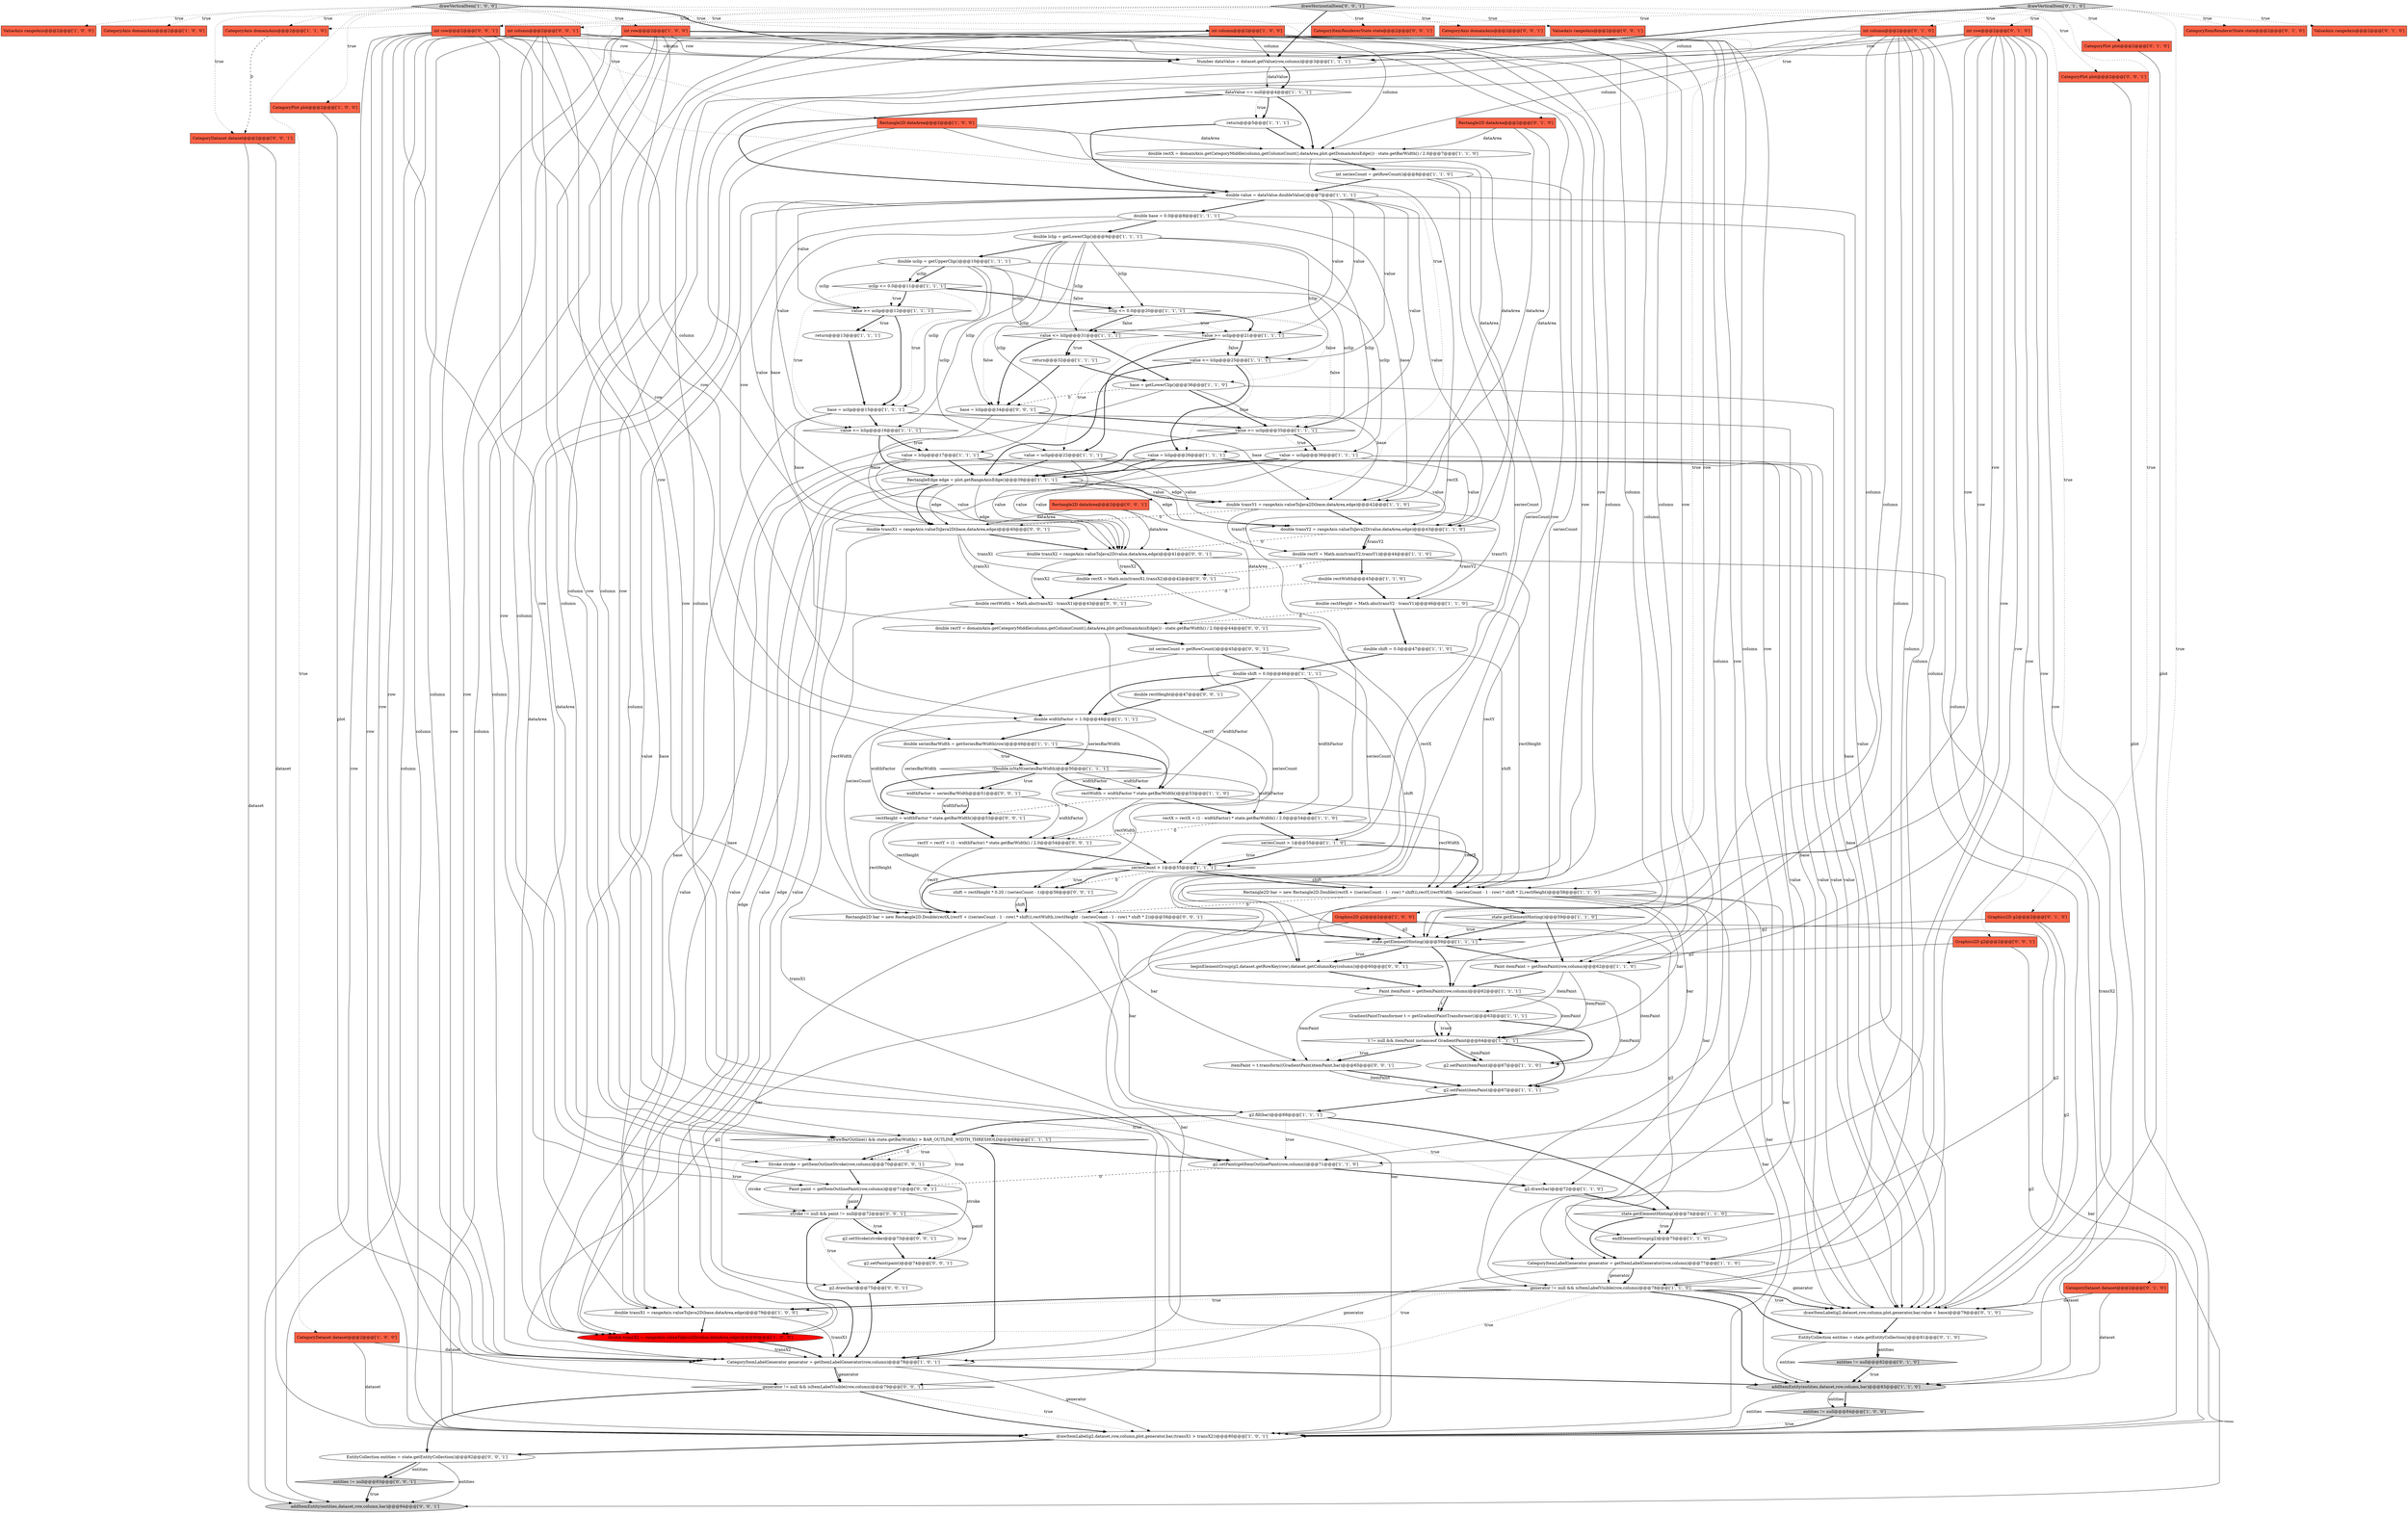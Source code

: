 digraph {
55 [style = filled, label = "CategoryAxis domainAxis@@@2@@@['1', '0', '0']", fillcolor = tomato, shape = box image = "AAA0AAABBB1BBB"];
51 [style = filled, label = "double rectHeight = Math.abs(transY2 - transY1)@@@46@@@['1', '1', '0']", fillcolor = white, shape = ellipse image = "AAA0AAABBB1BBB"];
29 [style = filled, label = "return@@@32@@@['1', '1', '1']", fillcolor = white, shape = ellipse image = "AAA0AAABBB1BBB"];
102 [style = filled, label = "rectHeight = widthFactor * state.getBarWidth()@@@53@@@['0', '0', '1']", fillcolor = white, shape = ellipse image = "AAA0AAABBB3BBB"];
70 [style = filled, label = "g2.draw(bar)@@@72@@@['1', '1', '0']", fillcolor = white, shape = ellipse image = "AAA0AAABBB1BBB"];
75 [style = filled, label = "CategoryPlot plot@@@2@@@['0', '1', '0']", fillcolor = tomato, shape = box image = "AAA0AAABBB2BBB"];
92 [style = filled, label = "entities != null@@@83@@@['0', '0', '1']", fillcolor = lightgray, shape = diamond image = "AAA0AAABBB3BBB"];
28 [style = filled, label = "endElementGroup(g2)@@@75@@@['1', '1', '0']", fillcolor = white, shape = ellipse image = "AAA0AAABBB1BBB"];
7 [style = filled, label = "g2.setPaint(itemPaint)@@@67@@@['1', '1', '0']", fillcolor = white, shape = ellipse image = "AAA0AAABBB1BBB"];
83 [style = filled, label = "EntityCollection entities = state.getEntityCollection()@@@81@@@['0', '1', '0']", fillcolor = white, shape = ellipse image = "AAA0AAABBB2BBB"];
57 [style = filled, label = "return@@@13@@@['1', '1', '1']", fillcolor = white, shape = ellipse image = "AAA0AAABBB1BBB"];
18 [style = filled, label = "base = getLowerClip()@@@36@@@['1', '1', '0']", fillcolor = white, shape = ellipse image = "AAA0AAABBB1BBB"];
0 [style = filled, label = "drawItemLabel(g2,dataset,row,column,plot,generator,bar,(transX1 > transX2))@@@80@@@['1', '0', '1']", fillcolor = white, shape = ellipse image = "AAA0AAABBB1BBB"];
117 [style = filled, label = "CategoryPlot plot@@@2@@@['0', '0', '1']", fillcolor = tomato, shape = box image = "AAA0AAABBB3BBB"];
119 [style = filled, label = "double rectWidth = Math.abs(transX2 - transX1)@@@43@@@['0', '0', '1']", fillcolor = white, shape = ellipse image = "AAA0AAABBB3BBB"];
27 [style = filled, label = "Number dataValue = dataset.getValue(row,column)@@@3@@@['1', '1', '1']", fillcolor = white, shape = ellipse image = "AAA0AAABBB1BBB"];
77 [style = filled, label = "entities != null@@@82@@@['0', '1', '0']", fillcolor = lightgray, shape = diamond image = "AAA0AAABBB2BBB"];
90 [style = filled, label = "drawHorizontalItem['0', '0', '1']", fillcolor = lightgray, shape = diamond image = "AAA0AAABBB3BBB"];
31 [style = filled, label = "addItemEntity(entities,dataset,row,column,bar)@@@83@@@['1', '1', '0']", fillcolor = lightgray, shape = ellipse image = "AAA0AAABBB1BBB"];
105 [style = filled, label = "CategoryItemRendererState state@@@2@@@['0', '0', '1']", fillcolor = tomato, shape = box image = "AAA0AAABBB3BBB"];
26 [style = filled, label = "g2.setPaint(itemPaint)@@@67@@@['1', '1', '1']", fillcolor = white, shape = ellipse image = "AAA0AAABBB1BBB"];
38 [style = filled, label = "dataValue == null@@@4@@@['1', '1', '1']", fillcolor = white, shape = diamond image = "AAA0AAABBB1BBB"];
14 [style = filled, label = "value >= uclip@@@12@@@['1', '1', '1']", fillcolor = white, shape = diamond image = "AAA0AAABBB1BBB"];
52 [style = filled, label = "int seriesCount = getRowCount()@@@8@@@['1', '1', '0']", fillcolor = white, shape = ellipse image = "AAA0AAABBB1BBB"];
43 [style = filled, label = "g2.fill(bar)@@@68@@@['1', '1', '1']", fillcolor = white, shape = ellipse image = "AAA0AAABBB1BBB"];
100 [style = filled, label = "double rectY = domainAxis.getCategoryMiddle(column,getColumnCount(),dataArea,plot.getDomainAxisEdge()) - state.getBarWidth() / 2.0@@@44@@@['0', '0', '1']", fillcolor = white, shape = ellipse image = "AAA0AAABBB3BBB"];
5 [style = filled, label = "state.getElementHinting()@@@74@@@['1', '1', '0']", fillcolor = white, shape = diamond image = "AAA0AAABBB1BBB"];
81 [style = filled, label = "Graphics2D g2@@@2@@@['0', '1', '0']", fillcolor = tomato, shape = box image = "AAA0AAABBB2BBB"];
20 [style = filled, label = "double transX1 = rangeAxis.valueToJava2D(base,dataArea,edge)@@@79@@@['1', '0', '0']", fillcolor = white, shape = ellipse image = "AAA0AAABBB1BBB"];
86 [style = filled, label = "generator != null && isItemLabelVisible(row,column)@@@79@@@['0', '0', '1']", fillcolor = white, shape = diamond image = "AAA0AAABBB3BBB"];
80 [style = filled, label = "int column@@@2@@@['0', '1', '0']", fillcolor = tomato, shape = box image = "AAA0AAABBB2BBB"];
35 [style = filled, label = "double rectX = domainAxis.getCategoryMiddle(column,getColumnCount(),dataArea,plot.getDomainAxisEdge()) - state.getBarWidth() / 2.0@@@7@@@['1', '1', '0']", fillcolor = white, shape = ellipse image = "AAA0AAABBB1BBB"];
41 [style = filled, label = "int row@@@2@@@['1', '0', '0']", fillcolor = tomato, shape = box image = "AAA0AAABBB1BBB"];
10 [style = filled, label = "double uclip = getUpperClip()@@@10@@@['1', '1', '1']", fillcolor = white, shape = ellipse image = "AAA0AAABBB1BBB"];
110 [style = filled, label = "g2.draw(bar)@@@75@@@['0', '0', '1']", fillcolor = white, shape = ellipse image = "AAA0AAABBB3BBB"];
107 [style = filled, label = "double transX2 = rangeAxis.valueToJava2D(value,dataArea,edge)@@@41@@@['0', '0', '1']", fillcolor = white, shape = ellipse image = "AAA0AAABBB3BBB"];
9 [style = filled, label = "RectangleEdge edge = plot.getRangeAxisEdge()@@@39@@@['1', '1', '1']", fillcolor = white, shape = ellipse image = "AAA0AAABBB1BBB"];
89 [style = filled, label = "g2.setStroke(stroke)@@@73@@@['0', '0', '1']", fillcolor = white, shape = ellipse image = "AAA0AAABBB3BBB"];
2 [style = filled, label = "double lclip = getLowerClip()@@@9@@@['1', '1', '1']", fillcolor = white, shape = ellipse image = "AAA0AAABBB1BBB"];
84 [style = filled, label = "Rectangle2D dataArea@@@2@@@['0', '1', '0']", fillcolor = tomato, shape = box image = "AAA0AAABBB2BBB"];
64 [style = filled, label = "CategoryPlot plot@@@2@@@['1', '0', '0']", fillcolor = tomato, shape = box image = "AAA0AAABBB1BBB"];
93 [style = filled, label = "Graphics2D g2@@@2@@@['0', '0', '1']", fillcolor = tomato, shape = box image = "AAA0AAABBB3BBB"];
82 [style = filled, label = "drawItemLabel(g2,dataset,row,column,plot,generator,bar,value < base)@@@79@@@['0', '1', '0']", fillcolor = white, shape = ellipse image = "AAA0AAABBB2BBB"];
61 [style = filled, label = "GradientPaintTransformer t = getGradientPaintTransformer()@@@63@@@['1', '1', '1']", fillcolor = white, shape = ellipse image = "AAA0AAABBB1BBB"];
98 [style = filled, label = "double rectHeight@@@47@@@['0', '0', '1']", fillcolor = white, shape = ellipse image = "AAA0AAABBB3BBB"];
54 [style = filled, label = "g2.setPaint(getItemOutlinePaint(row,column))@@@71@@@['1', '1', '0']", fillcolor = white, shape = ellipse image = "AAA0AAABBB1BBB"];
16 [style = filled, label = "double rectY = Math.min(transY2,transY1)@@@44@@@['1', '1', '0']", fillcolor = white, shape = ellipse image = "AAA0AAABBB1BBB"];
68 [style = filled, label = "drawVerticalItem['1', '0', '0']", fillcolor = lightgray, shape = diamond image = "AAA0AAABBB1BBB"];
59 [style = filled, label = "return@@@5@@@['1', '1', '1']", fillcolor = white, shape = ellipse image = "AAA0AAABBB1BBB"];
19 [style = filled, label = "double seriesBarWidth = getSeriesBarWidth(row)@@@49@@@['1', '1', '1']", fillcolor = white, shape = ellipse image = "AAA0AAABBB1BBB"];
101 [style = filled, label = "int seriesCount = getRowCount()@@@45@@@['0', '0', '1']", fillcolor = white, shape = ellipse image = "AAA0AAABBB3BBB"];
96 [style = filled, label = "shift = rectHeight * 0.20 / (seriesCount - 1)@@@56@@@['0', '0', '1']", fillcolor = white, shape = ellipse image = "AAA0AAABBB3BBB"];
79 [style = filled, label = "CategoryDataset dataset@@@2@@@['0', '1', '0']", fillcolor = tomato, shape = box image = "AAA0AAABBB2BBB"];
66 [style = filled, label = "value <= lclip@@@25@@@['1', '1', '1']", fillcolor = white, shape = diamond image = "AAA0AAABBB1BBB"];
32 [style = filled, label = "value = lclip@@@17@@@['1', '1', '1']", fillcolor = white, shape = ellipse image = "AAA0AAABBB1BBB"];
88 [style = filled, label = "int column@@@2@@@['0', '0', '1']", fillcolor = tomato, shape = box image = "AAA0AAABBB3BBB"];
48 [style = filled, label = "value = uclip@@@36@@@['1', '1', '1']", fillcolor = white, shape = ellipse image = "AAA0AAABBB1BBB"];
112 [style = filled, label = "base = lclip@@@34@@@['0', '0', '1']", fillcolor = white, shape = ellipse image = "AAA0AAABBB3BBB"];
15 [style = filled, label = "rectX = rectX + (1 - widthFactor) * state.getBarWidth() / 2.0@@@54@@@['1', '1', '0']", fillcolor = white, shape = ellipse image = "AAA0AAABBB1BBB"];
116 [style = filled, label = "addItemEntity(entities,dataset,row,column,bar)@@@84@@@['0', '0', '1']", fillcolor = lightgray, shape = ellipse image = "AAA0AAABBB3BBB"];
113 [style = filled, label = "CategoryAxis domainAxis@@@2@@@['0', '0', '1']", fillcolor = tomato, shape = box image = "AAA0AAABBB3BBB"];
58 [style = filled, label = "value >= uclip@@@21@@@['1', '1', '1']", fillcolor = white, shape = diamond image = "AAA0AAABBB1BBB"];
17 [style = filled, label = "t != null && itemPaint instanceof GradientPaint@@@64@@@['1', '1', '1']", fillcolor = white, shape = diamond image = "AAA0AAABBB1BBB"];
97 [style = filled, label = "int row@@@2@@@['0', '0', '1']", fillcolor = tomato, shape = box image = "AAA0AAABBB3BBB"];
106 [style = filled, label = "Paint paint = getItemOutlinePaint(row,column)@@@71@@@['0', '0', '1']", fillcolor = white, shape = ellipse image = "AAA0AAABBB3BBB"];
30 [style = filled, label = "int column@@@2@@@['1', '0', '0']", fillcolor = tomato, shape = box image = "AAA0AAABBB1BBB"];
118 [style = filled, label = "CategoryDataset dataset@@@2@@@['0', '0', '1']", fillcolor = tomato, shape = box image = "AAA0AAABBB3BBB"];
69 [style = filled, label = "CategoryAxis domainAxis@@@2@@@['1', '1', '0']", fillcolor = tomato, shape = box image = "AAA0AAABBB1BBB"];
24 [style = filled, label = "uclip <= 0.0@@@11@@@['1', '1', '1']", fillcolor = white, shape = diamond image = "AAA0AAABBB1BBB"];
103 [style = filled, label = "ValueAxis rangeAxis@@@2@@@['0', '0', '1']", fillcolor = tomato, shape = box image = "AAA0AAABBB3BBB"];
11 [style = filled, label = "seriesCount > 1@@@55@@@['1', '1', '0']", fillcolor = white, shape = diamond image = "AAA0AAABBB1BBB"];
34 [style = filled, label = "value = uclip@@@22@@@['1', '1', '1']", fillcolor = white, shape = ellipse image = "AAA0AAABBB1BBB"];
6 [style = filled, label = "!Double.isNaN(seriesBarWidth)@@@50@@@['1', '1', '1']", fillcolor = white, shape = diamond image = "AAA0AAABBB1BBB"];
37 [style = filled, label = "double widthFactor = 1.0@@@48@@@['1', '1', '1']", fillcolor = white, shape = ellipse image = "AAA0AAABBB1BBB"];
109 [style = filled, label = "beginElementGroup(g2,dataset.getRowKey(row),dataset.getColumnKey(column))@@@60@@@['0', '0', '1']", fillcolor = white, shape = ellipse image = "AAA0AAABBB3BBB"];
22 [style = filled, label = "double transY1 = rangeAxis.valueToJava2D(base,dataArea,edge)@@@42@@@['1', '1', '0']", fillcolor = white, shape = ellipse image = "AAA0AAABBB1BBB"];
45 [style = filled, label = "isDrawBarOutline() && state.getBarWidth() > BAR_OUTLINE_WIDTH_THRESHOLD@@@69@@@['1', '1', '1']", fillcolor = white, shape = diamond image = "AAA0AAABBB1BBB"];
85 [style = filled, label = "EntityCollection entities = state.getEntityCollection()@@@82@@@['0', '0', '1']", fillcolor = white, shape = ellipse image = "AAA0AAABBB3BBB"];
74 [style = filled, label = "int row@@@2@@@['0', '1', '0']", fillcolor = tomato, shape = box image = "AAA0AAABBB2BBB"];
111 [style = filled, label = "g2.setPaint(paint)@@@74@@@['0', '0', '1']", fillcolor = white, shape = ellipse image = "AAA0AAABBB3BBB"];
50 [style = filled, label = "lclip <= 0.0@@@20@@@['1', '1', '1']", fillcolor = white, shape = diamond image = "AAA0AAABBB1BBB"];
8 [style = filled, label = "double rectWidth@@@45@@@['1', '1', '0']", fillcolor = white, shape = ellipse image = "AAA0AAABBB1BBB"];
40 [style = filled, label = "rectWidth = widthFactor * state.getBarWidth()@@@53@@@['1', '1', '0']", fillcolor = white, shape = ellipse image = "AAA0AAABBB1BBB"];
53 [style = filled, label = "Paint itemPaint = getItemPaint(row,column)@@@62@@@['1', '1', '0']", fillcolor = white, shape = ellipse image = "AAA0AAABBB1BBB"];
114 [style = filled, label = "Stroke stroke = getItemOutlineStroke(row,column)@@@70@@@['0', '0', '1']", fillcolor = white, shape = ellipse image = "AAA0AAABBB3BBB"];
12 [style = filled, label = "state.getElementHinting()@@@59@@@['1', '1', '0']", fillcolor = white, shape = diamond image = "AAA0AAABBB1BBB"];
13 [style = filled, label = "Rectangle2D dataArea@@@2@@@['1', '0', '0']", fillcolor = tomato, shape = box image = "AAA0AAABBB1BBB"];
39 [style = filled, label = "seriesCount > 1@@@55@@@['1', '1', '1']", fillcolor = white, shape = diamond image = "AAA0AAABBB1BBB"];
23 [style = filled, label = "double value = dataValue.doubleValue()@@@7@@@['1', '1', '1']", fillcolor = white, shape = ellipse image = "AAA0AAABBB1BBB"];
65 [style = filled, label = "CategoryItemLabelGenerator generator = getItemLabelGenerator(row,column)@@@77@@@['1', '1', '0']", fillcolor = white, shape = ellipse image = "AAA0AAABBB1BBB"];
73 [style = filled, label = "CategoryItemRendererState state@@@2@@@['0', '1', '0']", fillcolor = tomato, shape = box image = "AAA0AAABBB2BBB"];
63 [style = filled, label = "value <= lclip@@@16@@@['1', '1', '1']", fillcolor = white, shape = diamond image = "AAA0AAABBB1BBB"];
1 [style = filled, label = "Graphics2D g2@@@2@@@['1', '0', '0']", fillcolor = tomato, shape = box image = "AAA0AAABBB1BBB"];
72 [style = filled, label = "generator != null && isItemLabelVisible(row,column)@@@78@@@['1', '1', '0']", fillcolor = white, shape = diamond image = "AAA0AAABBB1BBB"];
62 [style = filled, label = "CategoryDataset dataset@@@2@@@['1', '0', '0']", fillcolor = tomato, shape = box image = "AAA0AAABBB1BBB"];
56 [style = filled, label = "state.getElementHinting()@@@59@@@['1', '1', '1']", fillcolor = white, shape = diamond image = "AAA0AAABBB1BBB"];
87 [style = filled, label = "rectY = rectY + (1 - widthFactor) * state.getBarWidth() / 2.0@@@54@@@['0', '0', '1']", fillcolor = white, shape = ellipse image = "AAA0AAABBB3BBB"];
46 [style = filled, label = "ValueAxis rangeAxis@@@2@@@['1', '0', '0']", fillcolor = tomato, shape = box image = "AAA0AAABBB1BBB"];
44 [style = filled, label = "value <= lclip@@@31@@@['1', '1', '1']", fillcolor = white, shape = diamond image = "AAA0AAABBB1BBB"];
25 [style = filled, label = "value >= uclip@@@35@@@['1', '1', '1']", fillcolor = white, shape = diamond image = "AAA0AAABBB1BBB"];
36 [style = filled, label = "Rectangle2D bar = new Rectangle2D.Double((rectX + ((seriesCount - 1 - row) * shift)),rectY,(rectWidth - (seriesCount - 1 - row) * shift * 2),rectHeight)@@@58@@@['1', '1', '0']", fillcolor = white, shape = ellipse image = "AAA0AAABBB1BBB"];
115 [style = filled, label = "double rectX = Math.min(transX1,transX2)@@@42@@@['0', '0', '1']", fillcolor = white, shape = ellipse image = "AAA0AAABBB3BBB"];
95 [style = filled, label = "double transX1 = rangeAxis.valueToJava2D(base,dataArea,edge)@@@40@@@['0', '0', '1']", fillcolor = white, shape = ellipse image = "AAA0AAABBB3BBB"];
47 [style = filled, label = "base = uclip@@@15@@@['1', '1', '1']", fillcolor = white, shape = ellipse image = "AAA0AAABBB1BBB"];
91 [style = filled, label = "stroke != null && paint != null@@@72@@@['0', '0', '1']", fillcolor = white, shape = diamond image = "AAA0AAABBB3BBB"];
3 [style = filled, label = "double shift = 0.0@@@47@@@['1', '1', '0']", fillcolor = white, shape = ellipse image = "AAA0AAABBB1BBB"];
71 [style = filled, label = "double base = 0.0@@@8@@@['1', '1', '1']", fillcolor = white, shape = ellipse image = "AAA0AAABBB1BBB"];
104 [style = filled, label = "Rectangle2D dataArea@@@2@@@['0', '0', '1']", fillcolor = tomato, shape = box image = "AAA0AAABBB3BBB"];
67 [style = filled, label = "value = lclip@@@26@@@['1', '1', '1']", fillcolor = white, shape = ellipse image = "AAA0AAABBB1BBB"];
4 [style = filled, label = "double transX2 = rangeAxis.valueToJava2D(value,dataArea,edge)@@@80@@@['1', '0', '0']", fillcolor = red, shape = ellipse image = "AAA1AAABBB1BBB"];
49 [style = filled, label = "double transY2 = rangeAxis.valueToJava2D(value,dataArea,edge)@@@43@@@['1', '1', '0']", fillcolor = white, shape = ellipse image = "AAA0AAABBB1BBB"];
21 [style = filled, label = "entities != null@@@84@@@['1', '0', '0']", fillcolor = lightgray, shape = diamond image = "AAA0AAABBB1BBB"];
42 [style = filled, label = "double shift = 0.0@@@46@@@['1', '1', '1']", fillcolor = white, shape = ellipse image = "AAA0AAABBB1BBB"];
108 [style = filled, label = "widthFactor = seriesBarWidth@@@51@@@['0', '0', '1']", fillcolor = white, shape = ellipse image = "AAA0AAABBB3BBB"];
78 [style = filled, label = "drawVerticalItem['0', '1', '0']", fillcolor = lightgray, shape = diamond image = "AAA0AAABBB2BBB"];
94 [style = filled, label = "itemPaint = t.transform((GradientPaint)itemPaint,bar)@@@65@@@['0', '0', '1']", fillcolor = white, shape = ellipse image = "AAA0AAABBB3BBB"];
60 [style = filled, label = "CategoryItemLabelGenerator generator = getItemLabelGenerator(row,column)@@@78@@@['1', '0', '1']", fillcolor = white, shape = ellipse image = "AAA0AAABBB1BBB"];
76 [style = filled, label = "ValueAxis rangeAxis@@@2@@@['0', '1', '0']", fillcolor = tomato, shape = box image = "AAA0AAABBB2BBB"];
99 [style = filled, label = "Rectangle2D bar = new Rectangle2D.Double(rectX,(rectY + ((seriesCount - 1 - row) * shift)),rectWidth,(rectHeight - (seriesCount - 1 - row) * shift * 2))@@@58@@@['0', '0', '1']", fillcolor = white, shape = ellipse image = "AAA0AAABBB3BBB"];
33 [style = filled, label = "Paint itemPaint = getItemPaint(row,column)@@@62@@@['1', '1', '1']", fillcolor = white, shape = ellipse image = "AAA0AAABBB1BBB"];
78->27 [style = bold, label=""];
80->82 [style = solid, label="column"];
9->4 [style = solid, label="edge"];
13->4 [style = solid, label="dataArea"];
102->96 [style = solid, label="rectHeight"];
85->116 [style = solid, label="entities"];
10->24 [style = bold, label=""];
64->60 [style = solid, label="plot"];
33->26 [style = solid, label="itemPaint"];
68->1 [style = dotted, label="true"];
36->12 [style = bold, label=""];
98->37 [style = bold, label=""];
25->48 [style = bold, label=""];
8->51 [style = bold, label=""];
78->73 [style = dotted, label="true"];
36->60 [style = solid, label="bar"];
29->18 [style = bold, label=""];
7->26 [style = bold, label=""];
115->119 [style = bold, label=""];
114->106 [style = bold, label=""];
67->9 [style = bold, label=""];
13->20 [style = solid, label="dataArea"];
15->11 [style = bold, label=""];
6->108 [style = bold, label=""];
32->82 [style = solid, label="value"];
108->102 [style = solid, label="widthFactor"];
56->109 [style = dotted, label="true"];
18->82 [style = solid, label="base"];
44->18 [style = bold, label=""];
108->87 [style = solid, label="widthFactor"];
84->22 [style = solid, label="dataArea"];
91->110 [style = dotted, label="true"];
99->116 [style = solid, label="bar"];
107->115 [style = bold, label=""];
26->43 [style = bold, label=""];
89->111 [style = bold, label=""];
47->63 [style = bold, label=""];
18->112 [style = dashed, label="0"];
41->72 [style = solid, label="row"];
106->91 [style = solid, label="paint"];
43->45 [style = bold, label=""];
6->15 [style = solid, label="widthFactor"];
53->61 [style = solid, label="itemPaint"];
101->39 [style = solid, label="seriesCount"];
83->77 [style = bold, label=""];
14->57 [style = bold, label=""];
9->20 [style = solid, label="edge"];
2->63 [style = solid, label="lclip"];
30->35 [style = solid, label="column"];
23->107 [style = solid, label="value"];
53->17 [style = solid, label="itemPaint"];
80->53 [style = solid, label="column"];
108->102 [style = bold, label=""];
32->107 [style = solid, label="value"];
20->60 [style = solid, label="transX1"];
9->22 [style = bold, label=""];
68->62 [style = dotted, label="true"];
27->38 [style = solid, label="dataValue"];
24->47 [style = dotted, label="true"];
2->67 [style = solid, label="lclip"];
42->40 [style = solid, label="widthFactor"];
22->51 [style = solid, label="transY1"];
39->96 [style = dashed, label="0"];
117->0 [style = solid, label="plot"];
2->10 [style = bold, label=""];
58->66 [style = bold, label=""];
6->102 [style = bold, label=""];
72->4 [style = dotted, label="true"];
23->44 [style = solid, label="value"];
23->71 [style = bold, label=""];
95->0 [style = solid, label="transX1"];
15->87 [style = dashed, label="0"];
12->56 [style = bold, label=""];
62->0 [style = solid, label="dataset"];
90->93 [style = dotted, label="true"];
80->54 [style = solid, label="column"];
30->65 [style = solid, label="column"];
80->35 [style = solid, label="column"];
10->34 [style = solid, label="uclip"];
48->49 [style = solid, label="value"];
19->40 [style = bold, label=""];
100->101 [style = bold, label=""];
50->18 [style = dotted, label="false"];
24->50 [style = bold, label=""];
96->99 [style = bold, label=""];
33->61 [style = bold, label=""];
71->95 [style = solid, label="base"];
71->20 [style = solid, label="base"];
37->102 [style = solid, label="widthFactor"];
114->91 [style = solid, label="stroke"];
59->23 [style = bold, label=""];
74->72 [style = solid, label="row"];
88->0 [style = solid, label="column"];
74->82 [style = solid, label="row"];
74->53 [style = solid, label="row"];
48->9 [style = bold, label=""];
29->112 [style = bold, label=""];
36->26 [style = solid, label="bar"];
65->60 [style = solid, label="generator"];
24->14 [style = bold, label=""];
45->54 [style = bold, label=""];
51->3 [style = bold, label=""];
102->87 [style = bold, label=""];
42->99 [style = solid, label="shift"];
90->27 [style = bold, label=""];
10->47 [style = solid, label="uclip"];
95->107 [style = bold, label=""];
87->99 [style = solid, label="rectY"];
6->108 [style = dotted, label="true"];
12->53 [style = bold, label=""];
2->112 [style = solid, label="lclip"];
34->9 [style = bold, label=""];
90->118 [style = dotted, label="true"];
6->40 [style = solid, label="widthFactor"];
81->28 [style = solid, label="g2"];
8->119 [style = dashed, label="0"];
40->15 [style = bold, label=""];
47->95 [style = solid, label="base"];
68->69 [style = dotted, label="true"];
78->84 [style = dotted, label="true"];
31->21 [style = bold, label=""];
72->82 [style = bold, label=""];
11->36 [style = bold, label=""];
58->34 [style = dotted, label="true"];
65->72 [style = solid, label="generator"];
36->31 [style = solid, label="bar"];
33->17 [style = solid, label="itemPaint"];
72->31 [style = bold, label=""];
37->87 [style = solid, label="widthFactor"];
32->49 [style = solid, label="value"];
4->60 [style = solid, label="transX2"];
10->25 [style = solid, label="uclip"];
43->54 [style = dotted, label="true"];
9->49 [style = solid, label="edge"];
40->39 [style = solid, label="rectWidth"];
10->14 [style = solid, label="uclip"];
65->82 [style = solid, label="generator"];
1->56 [style = solid, label="g2"];
99->110 [style = solid, label="bar"];
92->116 [style = bold, label=""];
39->96 [style = dotted, label="true"];
52->23 [style = bold, label=""];
2->66 [style = solid, label="lclip"];
84->35 [style = solid, label="dataArea"];
66->67 [style = bold, label=""];
23->25 [style = solid, label="value"];
36->99 [style = dashed, label="0"];
21->0 [style = dotted, label="true"];
17->7 [style = solid, label="itemPaint"];
25->48 [style = dotted, label="true"];
49->51 [style = solid, label="transY2"];
3->36 [style = solid, label="shift"];
30->0 [style = solid, label="column"];
37->6 [style = solid, label="seriesBarWidth"];
48->4 [style = solid, label="value"];
13->49 [style = solid, label="dataArea"];
23->66 [style = solid, label="value"];
41->54 [style = solid, label="row"];
97->86 [style = solid, label="row"];
58->34 [style = bold, label=""];
50->25 [style = dotted, label="false"];
24->50 [style = dotted, label="false"];
99->94 [style = solid, label="bar"];
19->108 [style = solid, label="seriesBarWidth"];
91->89 [style = bold, label=""];
60->86 [style = bold, label=""];
50->58 [style = bold, label=""];
25->9 [style = bold, label=""];
43->70 [style = dotted, label="true"];
68->41 [style = dotted, label="true"];
41->27 [style = solid, label="row"];
90->88 [style = dotted, label="true"];
33->94 [style = solid, label="itemPaint"];
97->106 [style = solid, label="row"];
82->83 [style = bold, label=""];
41->65 [style = solid, label="row"];
32->9 [style = bold, label=""];
80->45 [style = solid, label="column"];
74->27 [style = solid, label="row"];
43->5 [style = bold, label=""];
93->0 [style = solid, label="g2"];
67->4 [style = solid, label="value"];
9->107 [style = solid, label="edge"];
22->16 [style = solid, label="transY1"];
80->65 [style = solid, label="column"];
90->117 [style = dotted, label="true"];
17->26 [style = bold, label=""];
63->9 [style = bold, label=""];
99->0 [style = solid, label="bar"];
71->2 [style = bold, label=""];
39->99 [style = bold, label=""];
44->112 [style = bold, label=""];
107->119 [style = solid, label="transX2"];
100->87 [style = solid, label="rectY"];
38->23 [style = bold, label=""];
38->59 [style = dotted, label="true"];
96->99 [style = solid, label="shift"];
5->65 [style = bold, label=""];
47->22 [style = solid, label="base"];
45->114 [style = bold, label=""];
17->7 [style = bold, label=""];
35->15 [style = solid, label="rectX"];
79->82 [style = solid, label="dataset"];
79->31 [style = solid, label="dataset"];
6->40 [style = bold, label=""];
69->118 [style = dashed, label="0"];
80->56 [style = solid, label="column"];
51->100 [style = dashed, label="0"];
53->7 [style = solid, label="itemPaint"];
68->46 [style = dotted, label="true"];
94->26 [style = bold, label=""];
37->19 [style = bold, label=""];
40->36 [style = solid, label="rectWidth"];
34->49 [style = solid, label="value"];
61->17 [style = bold, label=""];
60->0 [style = solid, label="generator"];
52->11 [style = solid, label="seriesCount"];
88->60 [style = solid, label="column"];
72->20 [style = dotted, label="true"];
88->100 [style = solid, label="column"];
9->95 [style = bold, label=""];
50->44 [style = bold, label=""];
62->60 [style = solid, label="dataset"];
78->69 [style = dotted, label="true"];
88->106 [style = solid, label="column"];
5->28 [style = bold, label=""];
30->72 [style = solid, label="column"];
23->4 [style = solid, label="value"];
78->80 [style = dotted, label="true"];
30->60 [style = solid, label="column"];
75->82 [style = solid, label="plot"];
109->33 [style = bold, label=""];
40->102 [style = dashed, label="0"];
92->116 [style = dotted, label="true"];
30->45 [style = solid, label="column"];
14->57 [style = dotted, label="true"];
91->111 [style = dotted, label="true"];
2->50 [style = solid, label="lclip"];
28->65 [style = bold, label=""];
90->103 [style = dotted, label="true"];
56->53 [style = bold, label=""];
9->95 [style = solid, label="edge"];
78->74 [style = dotted, label="true"];
21->0 [style = bold, label=""];
72->60 [style = dotted, label="true"];
48->82 [style = solid, label="value"];
71->22 [style = solid, label="base"];
74->54 [style = solid, label="row"];
41->45 [style = solid, label="row"];
84->49 [style = solid, label="dataArea"];
104->95 [style = solid, label="dataArea"];
19->6 [style = bold, label=""];
77->31 [style = bold, label=""];
35->52 [style = bold, label=""];
22->49 [style = bold, label=""];
36->0 [style = solid, label="bar"];
91->60 [style = bold, label=""];
41->36 [style = solid, label="row"];
13->22 [style = solid, label="dataArea"];
45->106 [style = dotted, label="true"];
10->24 [style = solid, label="uclip"];
65->72 [style = bold, label=""];
39->36 [style = solid, label="shift"];
41->37 [style = solid, label="row"];
23->58 [style = solid, label="value"];
60->31 [style = bold, label=""];
36->17 [style = solid, label="bar"];
52->36 [style = solid, label="seriesCount"];
78->75 [style = dotted, label="true"];
45->60 [style = bold, label=""];
78->76 [style = dotted, label="true"];
45->114 [style = dashed, label="0"];
77->31 [style = dotted, label="true"];
54->70 [style = bold, label=""];
44->29 [style = dotted, label="true"];
81->82 [style = solid, label="g2"];
38->59 [style = bold, label=""];
18->20 [style = solid, label="base"];
47->82 [style = solid, label="base"];
87->39 [style = bold, label=""];
16->8 [style = bold, label=""];
44->29 [style = bold, label=""];
111->110 [style = bold, label=""];
66->67 [style = dotted, label="true"];
10->48 [style = solid, label="uclip"];
85->92 [style = bold, label=""];
30->53 [style = solid, label="column"];
3->42 [style = bold, label=""];
119->100 [style = bold, label=""];
45->114 [style = dotted, label="true"];
72->82 [style = dotted, label="true"];
97->114 [style = solid, label="row"];
112->95 [style = solid, label="base"];
90->113 [style = dotted, label="true"];
102->99 [style = solid, label="rectHeight"];
66->9 [style = bold, label=""];
42->98 [style = bold, label=""];
31->21 [style = solid, label="entities"];
119->99 [style = solid, label="rectWidth"];
97->19 [style = solid, label="row"];
57->47 [style = bold, label=""];
34->82 [style = solid, label="value"];
5->28 [style = dotted, label="true"];
86->0 [style = dotted, label="true"];
104->100 [style = solid, label="dataArea"];
78->79 [style = dotted, label="true"];
24->14 [style = dotted, label="true"];
74->45 [style = solid, label="row"];
72->83 [style = bold, label=""];
74->36 [style = solid, label="row"];
115->99 [style = solid, label="rectX"];
24->63 [style = dotted, label="true"];
51->36 [style = solid, label="rectHeight"];
50->112 [style = dotted, label="false"];
61->17 [style = dotted, label="true"];
67->107 [style = solid, label="value"];
86->85 [style = bold, label=""];
18->22 [style = solid, label="base"];
88->33 [style = solid, label="column"];
43->45 [style = dotted, label="true"];
50->58 [style = dotted, label="true"];
101->96 [style = solid, label="seriesCount"];
16->36 [style = solid, label="rectY"];
56->109 [style = bold, label=""];
106->91 [style = bold, label=""];
50->44 [style = dotted, label="false"];
19->6 [style = dotted, label="true"];
68->13 [style = dotted, label="true"];
90->97 [style = dotted, label="true"];
90->105 [style = dotted, label="true"];
67->49 [style = solid, label="value"];
63->32 [style = dotted, label="true"];
23->14 [style = solid, label="value"];
33->61 [style = solid, label="t"];
15->36 [style = solid, label="rectX"];
27->38 [style = bold, label=""];
49->16 [style = bold, label=""];
2->44 [style = solid, label="lclip"];
68->64 [style = dotted, label="true"];
36->70 [style = solid, label="bar"];
101->99 [style = solid, label="seriesCount"];
74->56 [style = solid, label="row"];
80->31 [style = solid, label="column"];
91->89 [style = dotted, label="true"];
88->109 [style = solid, label="column"];
23->63 [style = solid, label="value"];
45->91 [style = dotted, label="true"];
93->109 [style = solid, label="g2"];
99->43 [style = solid, label="bar"];
12->56 [style = dotted, label="true"];
17->94 [style = bold, label=""];
71->82 [style = solid, label="base"];
104->107 [style = solid, label="dataArea"];
97->99 [style = solid, label="row"];
13->35 [style = solid, label="dataArea"];
83->77 [style = solid, label="entities"];
107->0 [style = solid, label="transX2"];
47->20 [style = solid, label="base"];
94->26 [style = solid, label="itemPaint"];
97->33 [style = solid, label="row"];
52->39 [style = solid, label="seriesCount"];
118->116 [style = solid, label="dataset"];
34->4 [style = solid, label="value"];
30->54 [style = solid, label="column"];
86->0 [style = bold, label=""];
2->32 [style = solid, label="lclip"];
48->107 [style = solid, label="value"];
67->82 [style = solid, label="value"];
23->49 [style = solid, label="value"];
74->37 [style = solid, label="row"];
97->116 [style = solid, label="row"];
68->30 [style = dotted, label="true"];
16->115 [style = dashed, label="0"];
41->60 [style = solid, label="row"];
36->82 [style = solid, label="bar"];
110->60 [style = bold, label=""];
72->20 [style = bold, label=""];
58->66 [style = dotted, label="false"];
11->39 [style = dotted, label="true"];
83->31 [style = solid, label="entities"];
107->115 [style = solid, label="transX2"];
70->5 [style = bold, label=""];
41->56 [style = solid, label="row"];
61->7 [style = bold, label=""];
59->35 [style = bold, label=""];
18->25 [style = bold, label=""];
53->33 [style = bold, label=""];
68->55 [style = dotted, label="true"];
30->27 [style = solid, label="column"];
88->27 [style = solid, label="column"];
114->89 [style = solid, label="stroke"];
112->25 [style = bold, label=""];
38->35 [style = bold, label=""];
56->33 [style = bold, label=""];
97->60 [style = solid, label="row"];
95->115 [style = solid, label="transX1"];
74->31 [style = solid, label="row"];
42->37 [style = bold, label=""];
78->81 [style = dotted, label="true"];
41->53 [style = solid, label="row"];
101->42 [style = bold, label=""];
39->96 [style = bold, label=""];
17->94 [style = dotted, label="true"];
49->16 [style = solid, label="transY2"];
60->86 [style = solid, label="generator"];
49->107 [style = dashed, label="0"];
90->104 [style = dotted, label="true"];
97->0 [style = solid, label="row"];
80->72 [style = solid, label="column"];
74->65 [style = solid, label="row"];
80->27 [style = solid, label="column"];
63->32 [style = bold, label=""];
10->58 [style = solid, label="uclip"];
31->0 [style = solid, label="entities"];
1->60 [style = solid, label="g2"];
14->47 [style = bold, label=""];
68->27 [style = bold, label=""];
97->27 [style = solid, label="row"];
41->0 [style = solid, label="row"];
81->56 [style = solid, label="g2"];
1->28 [style = solid, label="g2"];
30->56 [style = solid, label="column"];
4->60 [style = bold, label=""];
42->15 [style = solid, label="widthFactor"];
61->17 [style = solid, label="t"];
97->109 [style = solid, label="row"];
88->86 [style = solid, label="column"];
85->92 [style = solid, label="entities"];
106->111 [style = solid, label="paint"];
95->119 [style = solid, label="transX1"];
32->4 [style = solid, label="value"];
20->4 [style = bold, label=""];
118->0 [style = solid, label="dataset"];
34->107 [style = solid, label="value"];
54->106 [style = dashed, label="0"];
22->95 [style = dashed, label="0"];
88->116 [style = solid, label="column"];
0->85 [style = bold, label=""];
9->22 [style = solid, label="edge"];
11->39 [style = bold, label=""];
88->114 [style = solid, label="column"];
99->56 [style = bold, label=""];
39->36 [style = bold, label=""];
23->82 [style = solid, label="value"];
}

